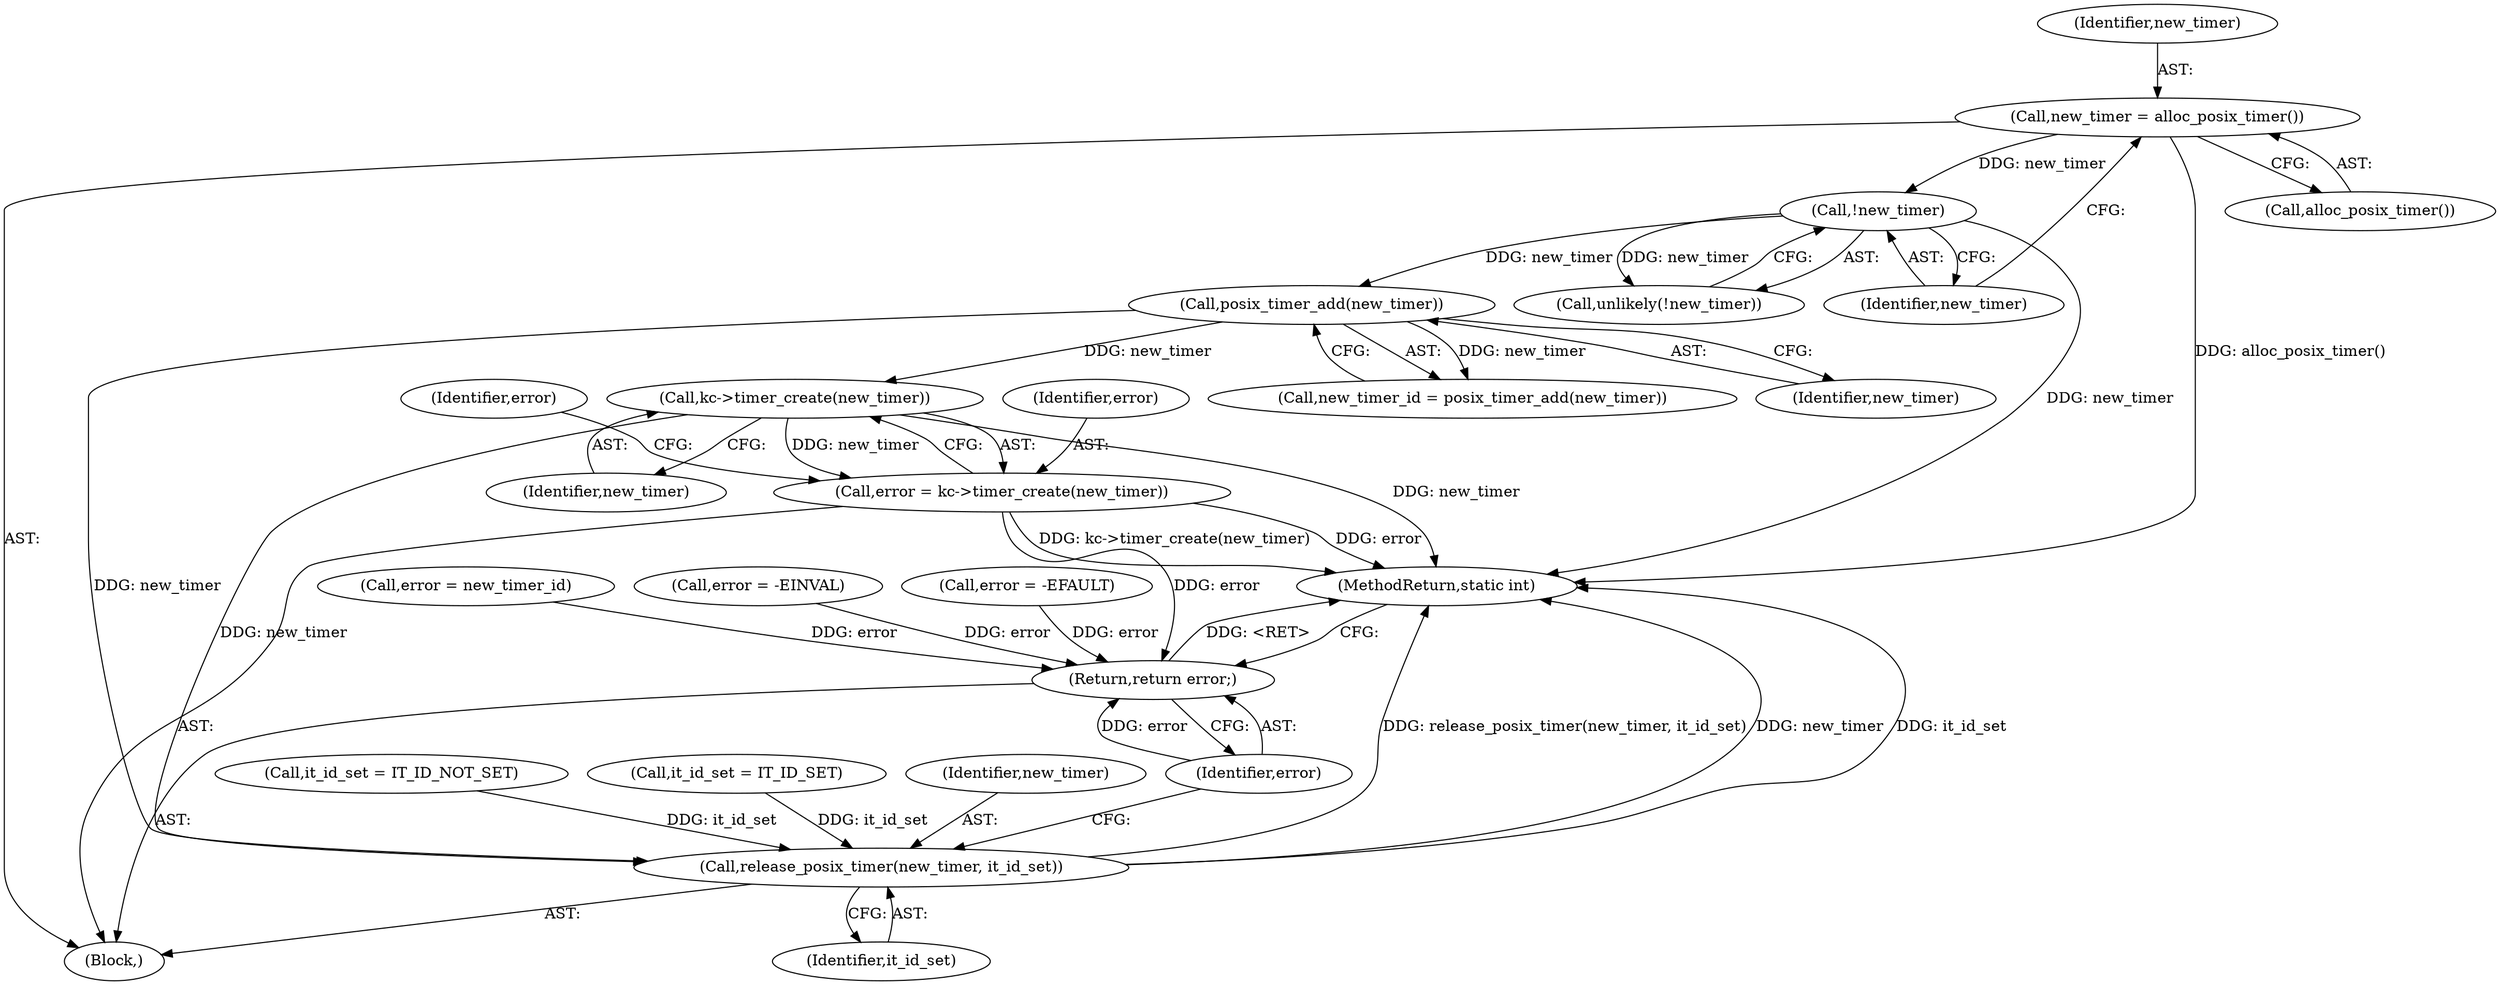 digraph "0_linux_78c9c4dfbf8c04883941445a195276bb4bb92c76_3@API" {
"1000321" [label="(Call,kc->timer_create(new_timer))"];
"1000149" [label="(Call,posix_timer_add(new_timer))"];
"1000137" [label="(Call,!new_timer)"];
"1000132" [label="(Call,new_timer = alloc_posix_timer())"];
"1000319" [label="(Call,error = kc->timer_create(new_timer))"];
"1000364" [label="(Return,return error;)"];
"1000361" [label="(Call,release_posix_timer(new_timer, it_id_set))"];
"1000105" [label="(Block,)"];
"1000322" [label="(Identifier,new_timer)"];
"1000115" [label="(Call,it_id_set = IT_ID_NOT_SET)"];
"1000137" [label="(Call,!new_timer)"];
"1000160" [label="(Call,it_id_set = IT_ID_SET)"];
"1000150" [label="(Identifier,new_timer)"];
"1000319" [label="(Call,error = kc->timer_create(new_timer))"];
"1000320" [label="(Identifier,error)"];
"1000364" [label="(Return,return error;)"];
"1000204" [label="(Call,error = -EINVAL)"];
"1000136" [label="(Call,unlikely(!new_timer))"];
"1000147" [label="(Call,new_timer_id = posix_timer_add(new_timer))"];
"1000134" [label="(Call,alloc_posix_timer())"];
"1000321" [label="(Call,kc->timer_create(new_timer))"];
"1000138" [label="(Identifier,new_timer)"];
"1000132" [label="(Call,new_timer = alloc_posix_timer())"];
"1000314" [label="(Call,error = -EFAULT)"];
"1000324" [label="(Identifier,error)"];
"1000362" [label="(Identifier,new_timer)"];
"1000363" [label="(Identifier,it_id_set)"];
"1000365" [label="(Identifier,error)"];
"1000149" [label="(Call,posix_timer_add(new_timer))"];
"1000156" [label="(Call,error = new_timer_id)"];
"1000366" [label="(MethodReturn,static int)"];
"1000361" [label="(Call,release_posix_timer(new_timer, it_id_set))"];
"1000133" [label="(Identifier,new_timer)"];
"1000321" -> "1000319"  [label="AST: "];
"1000321" -> "1000322"  [label="CFG: "];
"1000322" -> "1000321"  [label="AST: "];
"1000319" -> "1000321"  [label="CFG: "];
"1000321" -> "1000366"  [label="DDG: new_timer"];
"1000321" -> "1000319"  [label="DDG: new_timer"];
"1000149" -> "1000321"  [label="DDG: new_timer"];
"1000321" -> "1000361"  [label="DDG: new_timer"];
"1000149" -> "1000147"  [label="AST: "];
"1000149" -> "1000150"  [label="CFG: "];
"1000150" -> "1000149"  [label="AST: "];
"1000147" -> "1000149"  [label="CFG: "];
"1000149" -> "1000147"  [label="DDG: new_timer"];
"1000137" -> "1000149"  [label="DDG: new_timer"];
"1000149" -> "1000361"  [label="DDG: new_timer"];
"1000137" -> "1000136"  [label="AST: "];
"1000137" -> "1000138"  [label="CFG: "];
"1000138" -> "1000137"  [label="AST: "];
"1000136" -> "1000137"  [label="CFG: "];
"1000137" -> "1000366"  [label="DDG: new_timer"];
"1000137" -> "1000136"  [label="DDG: new_timer"];
"1000132" -> "1000137"  [label="DDG: new_timer"];
"1000132" -> "1000105"  [label="AST: "];
"1000132" -> "1000134"  [label="CFG: "];
"1000133" -> "1000132"  [label="AST: "];
"1000134" -> "1000132"  [label="AST: "];
"1000138" -> "1000132"  [label="CFG: "];
"1000132" -> "1000366"  [label="DDG: alloc_posix_timer()"];
"1000319" -> "1000105"  [label="AST: "];
"1000320" -> "1000319"  [label="AST: "];
"1000324" -> "1000319"  [label="CFG: "];
"1000319" -> "1000366"  [label="DDG: kc->timer_create(new_timer)"];
"1000319" -> "1000366"  [label="DDG: error"];
"1000319" -> "1000364"  [label="DDG: error"];
"1000364" -> "1000105"  [label="AST: "];
"1000364" -> "1000365"  [label="CFG: "];
"1000365" -> "1000364"  [label="AST: "];
"1000366" -> "1000364"  [label="CFG: "];
"1000364" -> "1000366"  [label="DDG: <RET>"];
"1000365" -> "1000364"  [label="DDG: error"];
"1000314" -> "1000364"  [label="DDG: error"];
"1000156" -> "1000364"  [label="DDG: error"];
"1000204" -> "1000364"  [label="DDG: error"];
"1000361" -> "1000105"  [label="AST: "];
"1000361" -> "1000363"  [label="CFG: "];
"1000362" -> "1000361"  [label="AST: "];
"1000363" -> "1000361"  [label="AST: "];
"1000365" -> "1000361"  [label="CFG: "];
"1000361" -> "1000366"  [label="DDG: release_posix_timer(new_timer, it_id_set)"];
"1000361" -> "1000366"  [label="DDG: new_timer"];
"1000361" -> "1000366"  [label="DDG: it_id_set"];
"1000160" -> "1000361"  [label="DDG: it_id_set"];
"1000115" -> "1000361"  [label="DDG: it_id_set"];
}
